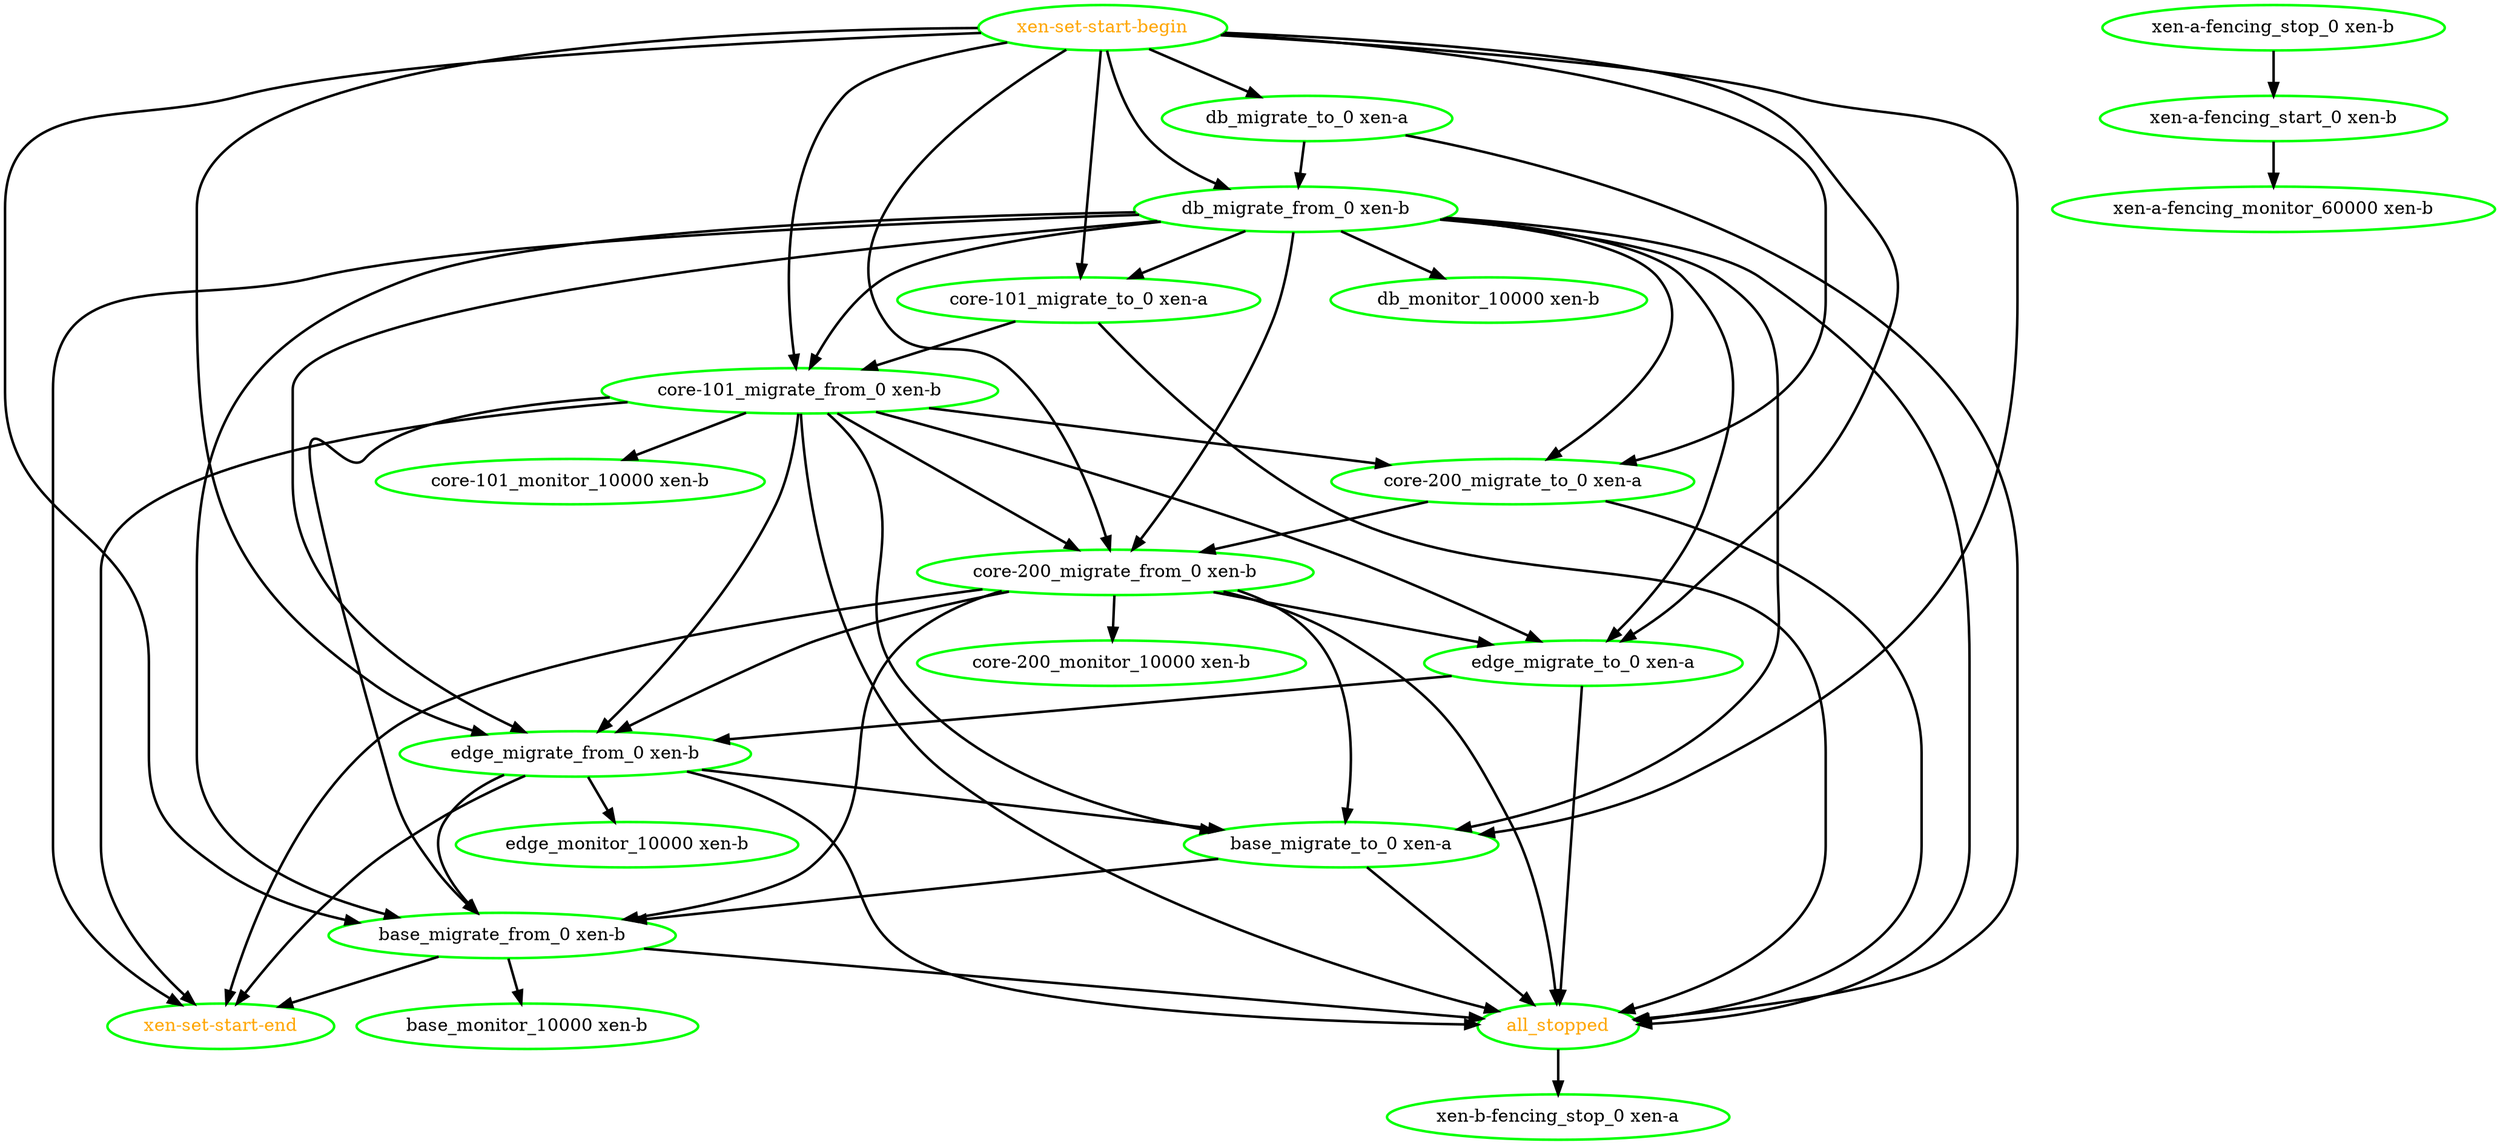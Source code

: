 digraph "g" {
"all_stopped" -> "xen-b-fencing_stop_0 xen-a" [ style = bold]
"all_stopped" [ style=bold color="green" fontcolor="orange"  ]
"base_migrate_from_0 xen-b" -> "all_stopped" [ style = bold]
"base_migrate_from_0 xen-b" -> "base_monitor_10000 xen-b" [ style = bold]
"base_migrate_from_0 xen-b" -> "xen-set-start-end" [ style = bold]
"base_migrate_from_0 xen-b" [ style=bold color="green" fontcolor="black"  ]
"base_migrate_to_0 xen-a" -> "all_stopped" [ style = bold]
"base_migrate_to_0 xen-a" -> "base_migrate_from_0 xen-b" [ style = bold]
"base_migrate_to_0 xen-a" [ style=bold color="green" fontcolor="black"  ]
"base_monitor_10000 xen-b" [ style=bold color="green" fontcolor="black"  ]
"core-101_migrate_from_0 xen-b" -> "all_stopped" [ style = bold]
"core-101_migrate_from_0 xen-b" -> "base_migrate_from_0 xen-b" [ style = bold]
"core-101_migrate_from_0 xen-b" -> "base_migrate_to_0 xen-a" [ style = bold]
"core-101_migrate_from_0 xen-b" -> "core-101_monitor_10000 xen-b" [ style = bold]
"core-101_migrate_from_0 xen-b" -> "core-200_migrate_from_0 xen-b" [ style = bold]
"core-101_migrate_from_0 xen-b" -> "core-200_migrate_to_0 xen-a" [ style = bold]
"core-101_migrate_from_0 xen-b" -> "edge_migrate_from_0 xen-b" [ style = bold]
"core-101_migrate_from_0 xen-b" -> "edge_migrate_to_0 xen-a" [ style = bold]
"core-101_migrate_from_0 xen-b" -> "xen-set-start-end" [ style = bold]
"core-101_migrate_from_0 xen-b" [ style=bold color="green" fontcolor="black"  ]
"core-101_migrate_to_0 xen-a" -> "all_stopped" [ style = bold]
"core-101_migrate_to_0 xen-a" -> "core-101_migrate_from_0 xen-b" [ style = bold]
"core-101_migrate_to_0 xen-a" [ style=bold color="green" fontcolor="black"  ]
"core-101_monitor_10000 xen-b" [ style=bold color="green" fontcolor="black"  ]
"core-200_migrate_from_0 xen-b" -> "all_stopped" [ style = bold]
"core-200_migrate_from_0 xen-b" -> "base_migrate_from_0 xen-b" [ style = bold]
"core-200_migrate_from_0 xen-b" -> "base_migrate_to_0 xen-a" [ style = bold]
"core-200_migrate_from_0 xen-b" -> "core-200_monitor_10000 xen-b" [ style = bold]
"core-200_migrate_from_0 xen-b" -> "edge_migrate_from_0 xen-b" [ style = bold]
"core-200_migrate_from_0 xen-b" -> "edge_migrate_to_0 xen-a" [ style = bold]
"core-200_migrate_from_0 xen-b" -> "xen-set-start-end" [ style = bold]
"core-200_migrate_from_0 xen-b" [ style=bold color="green" fontcolor="black"  ]
"core-200_migrate_to_0 xen-a" -> "all_stopped" [ style = bold]
"core-200_migrate_to_0 xen-a" -> "core-200_migrate_from_0 xen-b" [ style = bold]
"core-200_migrate_to_0 xen-a" [ style=bold color="green" fontcolor="black"  ]
"core-200_monitor_10000 xen-b" [ style=bold color="green" fontcolor="black"  ]
"db_migrate_from_0 xen-b" -> "all_stopped" [ style = bold]
"db_migrate_from_0 xen-b" -> "base_migrate_from_0 xen-b" [ style = bold]
"db_migrate_from_0 xen-b" -> "base_migrate_to_0 xen-a" [ style = bold]
"db_migrate_from_0 xen-b" -> "core-101_migrate_from_0 xen-b" [ style = bold]
"db_migrate_from_0 xen-b" -> "core-101_migrate_to_0 xen-a" [ style = bold]
"db_migrate_from_0 xen-b" -> "core-200_migrate_from_0 xen-b" [ style = bold]
"db_migrate_from_0 xen-b" -> "core-200_migrate_to_0 xen-a" [ style = bold]
"db_migrate_from_0 xen-b" -> "db_monitor_10000 xen-b" [ style = bold]
"db_migrate_from_0 xen-b" -> "edge_migrate_from_0 xen-b" [ style = bold]
"db_migrate_from_0 xen-b" -> "edge_migrate_to_0 xen-a" [ style = bold]
"db_migrate_from_0 xen-b" -> "xen-set-start-end" [ style = bold]
"db_migrate_from_0 xen-b" [ style=bold color="green" fontcolor="black"  ]
"db_migrate_to_0 xen-a" -> "all_stopped" [ style = bold]
"db_migrate_to_0 xen-a" -> "db_migrate_from_0 xen-b" [ style = bold]
"db_migrate_to_0 xen-a" [ style=bold color="green" fontcolor="black"  ]
"db_monitor_10000 xen-b" [ style=bold color="green" fontcolor="black"  ]
"edge_migrate_from_0 xen-b" -> "all_stopped" [ style = bold]
"edge_migrate_from_0 xen-b" -> "base_migrate_from_0 xen-b" [ style = bold]
"edge_migrate_from_0 xen-b" -> "base_migrate_to_0 xen-a" [ style = bold]
"edge_migrate_from_0 xen-b" -> "edge_monitor_10000 xen-b" [ style = bold]
"edge_migrate_from_0 xen-b" -> "xen-set-start-end" [ style = bold]
"edge_migrate_from_0 xen-b" [ style=bold color="green" fontcolor="black"  ]
"edge_migrate_to_0 xen-a" -> "all_stopped" [ style = bold]
"edge_migrate_to_0 xen-a" -> "edge_migrate_from_0 xen-b" [ style = bold]
"edge_migrate_to_0 xen-a" [ style=bold color="green" fontcolor="black"  ]
"edge_monitor_10000 xen-b" [ style=bold color="green" fontcolor="black"  ]
"xen-a-fencing_monitor_60000 xen-b" [ style=bold color="green" fontcolor="black"  ]
"xen-a-fencing_start_0 xen-b" -> "xen-a-fencing_monitor_60000 xen-b" [ style = bold]
"xen-a-fencing_start_0 xen-b" [ style=bold color="green" fontcolor="black"  ]
"xen-a-fencing_stop_0 xen-b" -> "xen-a-fencing_start_0 xen-b" [ style = bold]
"xen-a-fencing_stop_0 xen-b" [ style=bold color="green" fontcolor="black"  ]
"xen-b-fencing_stop_0 xen-a" [ style=bold color="green" fontcolor="black"  ]
"xen-set-start-begin" -> "base_migrate_from_0 xen-b" [ style = bold]
"xen-set-start-begin" -> "base_migrate_to_0 xen-a" [ style = bold]
"xen-set-start-begin" -> "core-101_migrate_from_0 xen-b" [ style = bold]
"xen-set-start-begin" -> "core-101_migrate_to_0 xen-a" [ style = bold]
"xen-set-start-begin" -> "core-200_migrate_from_0 xen-b" [ style = bold]
"xen-set-start-begin" -> "core-200_migrate_to_0 xen-a" [ style = bold]
"xen-set-start-begin" -> "db_migrate_from_0 xen-b" [ style = bold]
"xen-set-start-begin" -> "db_migrate_to_0 xen-a" [ style = bold]
"xen-set-start-begin" -> "edge_migrate_from_0 xen-b" [ style = bold]
"xen-set-start-begin" -> "edge_migrate_to_0 xen-a" [ style = bold]
"xen-set-start-begin" [ style=bold color="green" fontcolor="orange"  ]
"xen-set-start-end" [ style=bold color="green" fontcolor="orange"  ]
}
